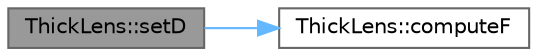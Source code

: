digraph "ThickLens::setD"
{
 // LATEX_PDF_SIZE
  bgcolor="transparent";
  edge [fontname=Helvetica,fontsize=10,labelfontname=Helvetica,labelfontsize=10];
  node [fontname=Helvetica,fontsize=10,shape=box,height=0.2,width=0.4];
  rankdir="LR";
  Node1 [id="Node000001",label="ThickLens::setD",height=0.2,width=0.4,color="gray40", fillcolor="grey60", style="filled", fontcolor="black",tooltip="Sets the axial thickness of the lens."];
  Node1 -> Node2 [id="edge1_Node000001_Node000002",color="steelblue1",style="solid",tooltip=" "];
  Node2 [id="Node000002",label="ThickLens::computeF",height=0.2,width=0.4,color="grey40", fillcolor="white", style="filled",URL="$classThickLens.html#a16b8550b9e42085bb024d779386f647a",tooltip="Computes the effective focal length of the thick lens."];
}
